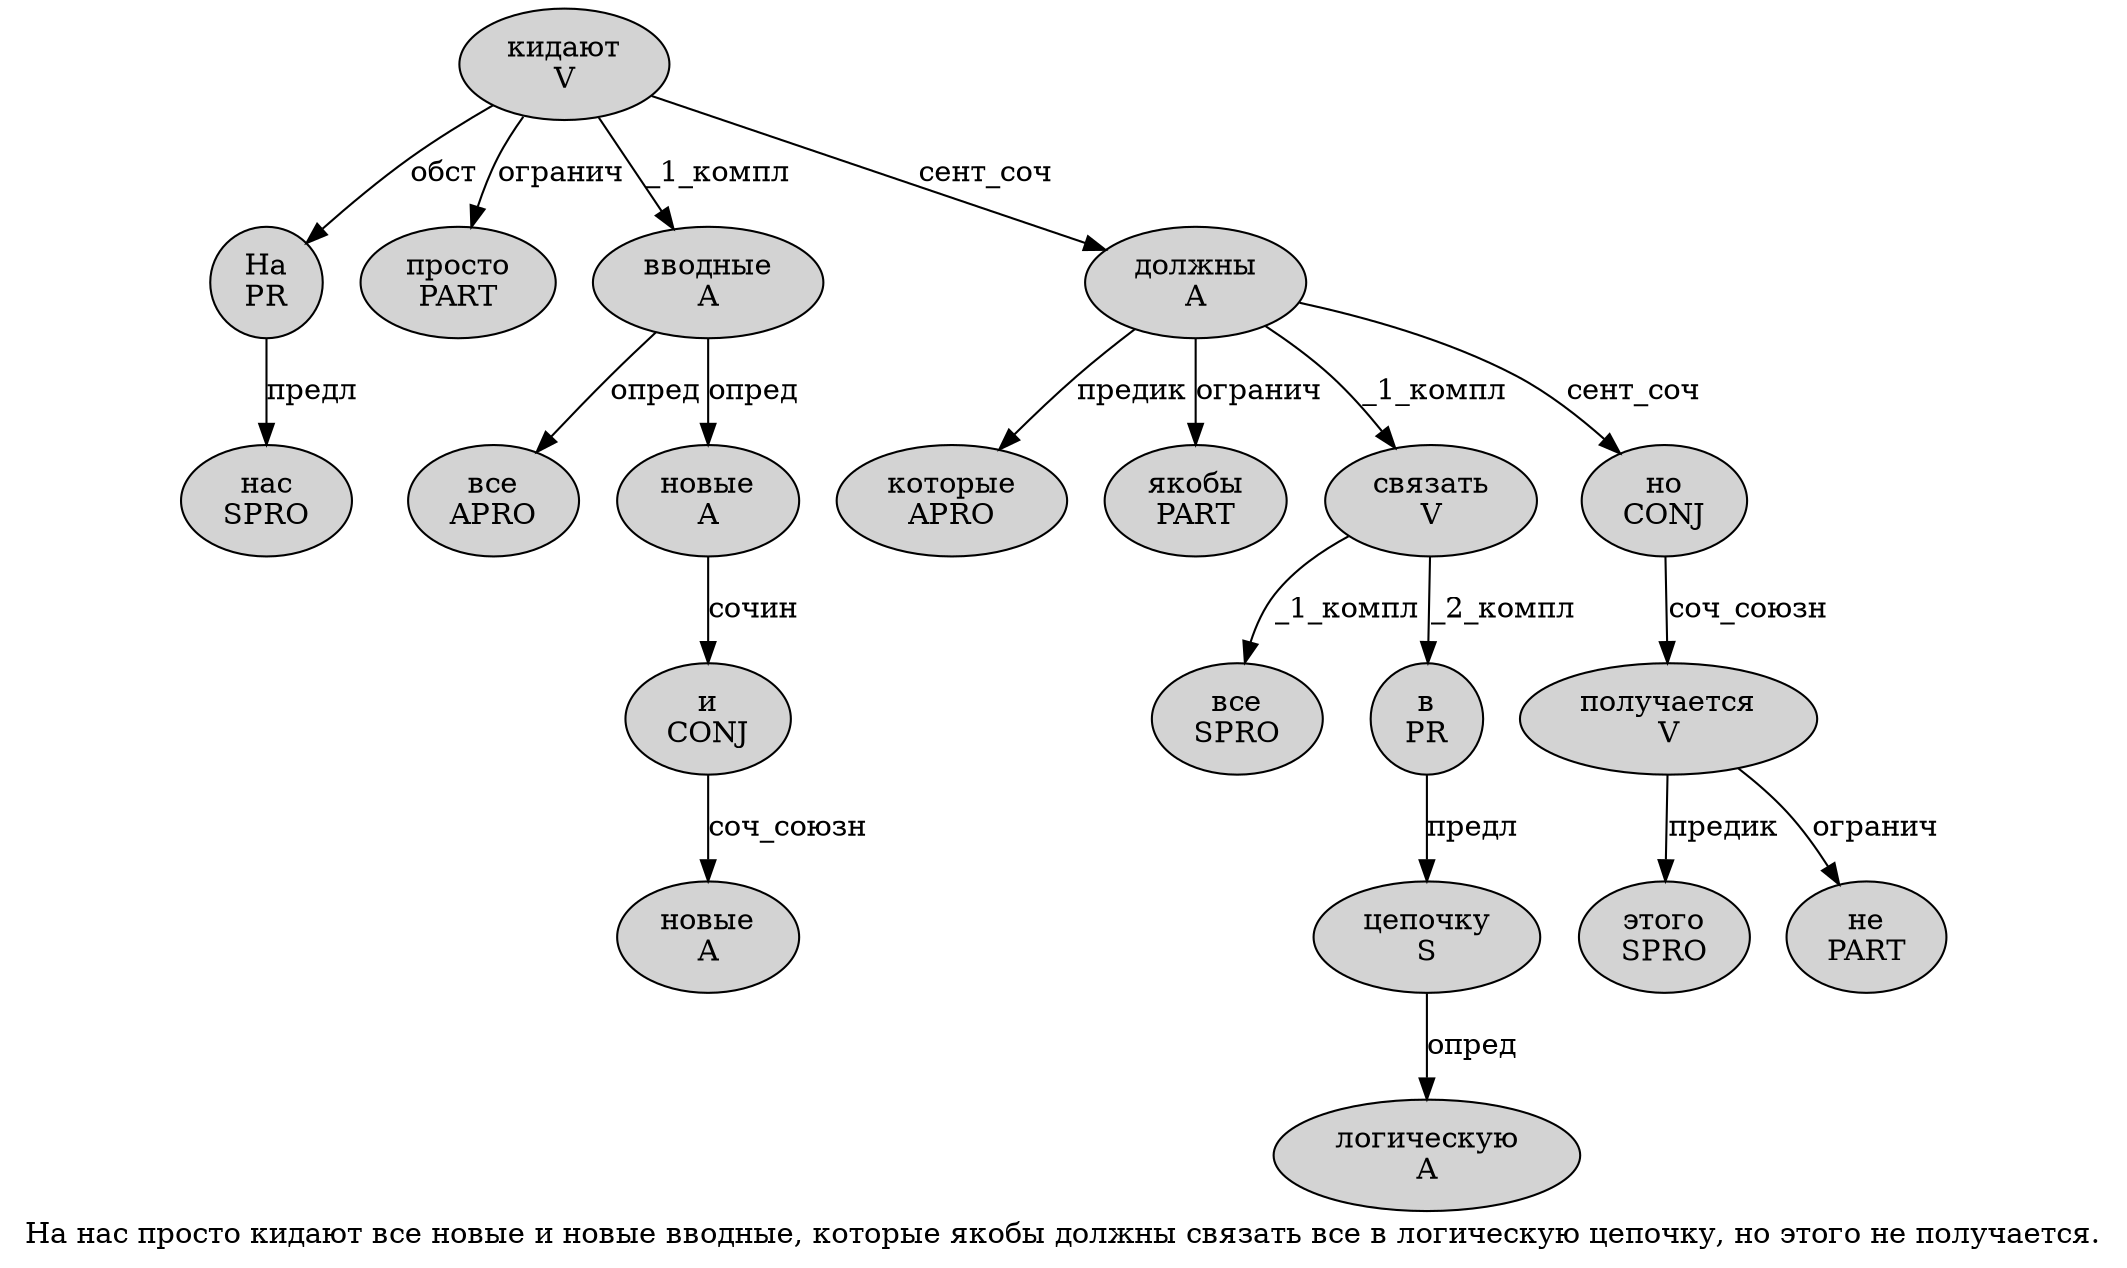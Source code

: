 digraph SENTENCE_4611 {
	graph [label="На нас просто кидают все новые и новые вводные, которые якобы должны связать все в логическую цепочку, но этого не получается."]
	node [style=filled]
		0 [label="На
PR" color="" fillcolor=lightgray penwidth=1 shape=ellipse]
		1 [label="нас
SPRO" color="" fillcolor=lightgray penwidth=1 shape=ellipse]
		2 [label="просто
PART" color="" fillcolor=lightgray penwidth=1 shape=ellipse]
		3 [label="кидают
V" color="" fillcolor=lightgray penwidth=1 shape=ellipse]
		4 [label="все
APRO" color="" fillcolor=lightgray penwidth=1 shape=ellipse]
		5 [label="новые
A" color="" fillcolor=lightgray penwidth=1 shape=ellipse]
		6 [label="и
CONJ" color="" fillcolor=lightgray penwidth=1 shape=ellipse]
		7 [label="новые
A" color="" fillcolor=lightgray penwidth=1 shape=ellipse]
		8 [label="вводные
A" color="" fillcolor=lightgray penwidth=1 shape=ellipse]
		10 [label="которые
APRO" color="" fillcolor=lightgray penwidth=1 shape=ellipse]
		11 [label="якобы
PART" color="" fillcolor=lightgray penwidth=1 shape=ellipse]
		12 [label="должны
A" color="" fillcolor=lightgray penwidth=1 shape=ellipse]
		13 [label="связать
V" color="" fillcolor=lightgray penwidth=1 shape=ellipse]
		14 [label="все
SPRO" color="" fillcolor=lightgray penwidth=1 shape=ellipse]
		15 [label="в
PR" color="" fillcolor=lightgray penwidth=1 shape=ellipse]
		16 [label="логическую
A" color="" fillcolor=lightgray penwidth=1 shape=ellipse]
		17 [label="цепочку
S" color="" fillcolor=lightgray penwidth=1 shape=ellipse]
		19 [label="но
CONJ" color="" fillcolor=lightgray penwidth=1 shape=ellipse]
		20 [label="этого
SPRO" color="" fillcolor=lightgray penwidth=1 shape=ellipse]
		21 [label="не
PART" color="" fillcolor=lightgray penwidth=1 shape=ellipse]
		22 [label="получается
V" color="" fillcolor=lightgray penwidth=1 shape=ellipse]
			19 -> 22 [label="соч_союзн"]
			8 -> 4 [label="опред"]
			8 -> 5 [label="опред"]
			12 -> 10 [label="предик"]
			12 -> 11 [label="огранич"]
			12 -> 13 [label="_1_компл"]
			12 -> 19 [label="сент_соч"]
			3 -> 0 [label="обст"]
			3 -> 2 [label="огранич"]
			3 -> 8 [label="_1_компл"]
			3 -> 12 [label="сент_соч"]
			6 -> 7 [label="соч_союзн"]
			0 -> 1 [label="предл"]
			5 -> 6 [label="сочин"]
			17 -> 16 [label="опред"]
			13 -> 14 [label="_1_компл"]
			13 -> 15 [label="_2_компл"]
			15 -> 17 [label="предл"]
			22 -> 20 [label="предик"]
			22 -> 21 [label="огранич"]
}